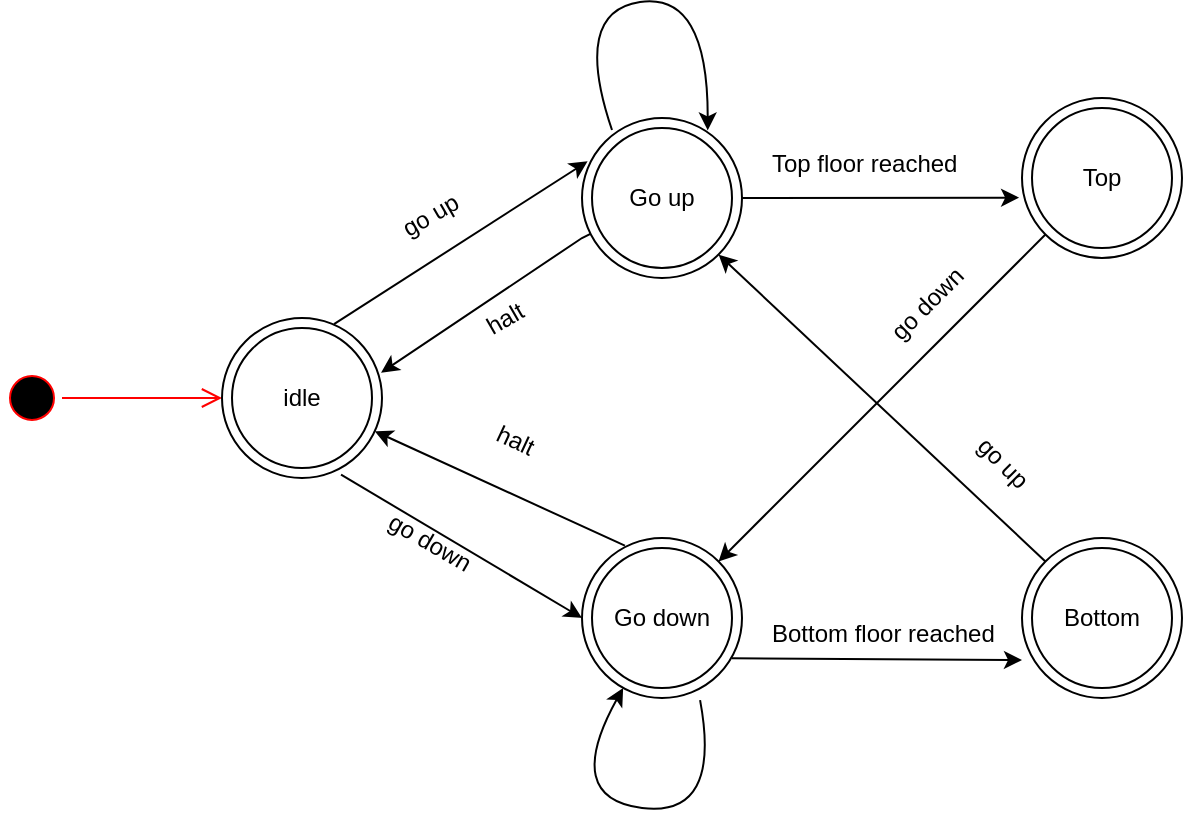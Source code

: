 <mxfile version="15.5.9" type="github">
  <diagram name="Page-1" id="58cdce13-f638-feb5-8d6f-7d28b1aa9fa0">
    <mxGraphModel dx="868" dy="468" grid="1" gridSize="10" guides="1" tooltips="1" connect="1" arrows="1" fold="1" page="1" pageScale="1" pageWidth="1100" pageHeight="850" background="none" math="0" shadow="0">
      <root>
        <mxCell id="0" />
        <mxCell id="1" parent="0" />
        <mxCell id="382b91b5511bd0f7-1" value="" style="ellipse;html=1;shape=startState;fillColor=#000000;strokeColor=#ff0000;rounded=1;shadow=0;comic=0;labelBackgroundColor=none;fontFamily=Verdana;fontSize=12;fontColor=#000000;align=center;direction=south;" parent="1" vertex="1">
          <mxGeometry x="150" y="395" width="30" height="30" as="geometry" />
        </mxCell>
        <mxCell id="2a3bc250acf0617d-9" style="edgeStyle=orthogonalEdgeStyle;html=1;labelBackgroundColor=none;endArrow=open;endSize=8;strokeColor=#ff0000;fontFamily=Verdana;fontSize=12;align=left;" parent="1" source="382b91b5511bd0f7-1" edge="1">
          <mxGeometry relative="1" as="geometry">
            <mxPoint x="260" y="410" as="targetPoint" />
          </mxGeometry>
        </mxCell>
        <mxCell id="pOz0Ra9kWPePMZy7CQo1-2" value="idle" style="ellipse;whiteSpace=wrap;html=1;aspect=fixed;" vertex="1" parent="1">
          <mxGeometry x="260" y="370" width="80" height="80" as="geometry" />
        </mxCell>
        <mxCell id="pOz0Ra9kWPePMZy7CQo1-4" value="" style="ellipse;whiteSpace=wrap;html=1;aspect=fixed;" vertex="1" parent="1">
          <mxGeometry x="440" y="270" width="80" height="80" as="geometry" />
        </mxCell>
        <mxCell id="pOz0Ra9kWPePMZy7CQo1-5" value="" style="ellipse;whiteSpace=wrap;html=1;aspect=fixed;" vertex="1" parent="1">
          <mxGeometry x="440" y="480" width="80" height="80" as="geometry" />
        </mxCell>
        <mxCell id="pOz0Ra9kWPePMZy7CQo1-6" value="" style="ellipse;whiteSpace=wrap;html=1;aspect=fixed;" vertex="1" parent="1">
          <mxGeometry x="660" y="480" width="80" height="80" as="geometry" />
        </mxCell>
        <mxCell id="pOz0Ra9kWPePMZy7CQo1-7" value="" style="ellipse;whiteSpace=wrap;html=1;aspect=fixed;" vertex="1" parent="1">
          <mxGeometry x="660" y="260" width="80" height="80" as="geometry" />
        </mxCell>
        <mxCell id="pOz0Ra9kWPePMZy7CQo1-8" value="Go up" style="ellipse;whiteSpace=wrap;html=1;aspect=fixed;" vertex="1" parent="1">
          <mxGeometry x="445" y="275" width="70" height="70" as="geometry" />
        </mxCell>
        <mxCell id="pOz0Ra9kWPePMZy7CQo1-9" value="Top" style="ellipse;whiteSpace=wrap;html=1;aspect=fixed;" vertex="1" parent="1">
          <mxGeometry x="665" y="265" width="70" height="70" as="geometry" />
        </mxCell>
        <mxCell id="pOz0Ra9kWPePMZy7CQo1-10" value="Go down" style="ellipse;whiteSpace=wrap;html=1;aspect=fixed;" vertex="1" parent="1">
          <mxGeometry x="445" y="485" width="70" height="70" as="geometry" />
        </mxCell>
        <mxCell id="pOz0Ra9kWPePMZy7CQo1-11" value="Bottom" style="ellipse;whiteSpace=wrap;html=1;aspect=fixed;" vertex="1" parent="1">
          <mxGeometry x="665" y="485" width="70" height="70" as="geometry" />
        </mxCell>
        <mxCell id="pOz0Ra9kWPePMZy7CQo1-12" value="" style="endArrow=classic;html=1;rounded=0;exitX=0.7;exitY=0.038;exitDx=0;exitDy=0;entryX=0.035;entryY=0.271;entryDx=0;entryDy=0;entryPerimeter=0;exitPerimeter=0;" edge="1" parent="1" source="pOz0Ra9kWPePMZy7CQo1-2" target="pOz0Ra9kWPePMZy7CQo1-4">
          <mxGeometry width="50" height="50" relative="1" as="geometry">
            <mxPoint x="320.284" y="345.996" as="sourcePoint" />
            <mxPoint x="431" y="291.28" as="targetPoint" />
          </mxGeometry>
        </mxCell>
        <mxCell id="pOz0Ra9kWPePMZy7CQo1-13" value="" style="endArrow=classic;html=1;rounded=0;exitX=0.744;exitY=0.979;exitDx=0;exitDy=0;exitPerimeter=0;entryX=0;entryY=0.5;entryDx=0;entryDy=0;" edge="1" parent="1" source="pOz0Ra9kWPePMZy7CQo1-2" target="pOz0Ra9kWPePMZy7CQo1-5">
          <mxGeometry width="50" height="50" relative="1" as="geometry">
            <mxPoint x="320.004" y="444.996" as="sourcePoint" />
            <mxPoint x="440" y="480" as="targetPoint" />
          </mxGeometry>
        </mxCell>
        <mxCell id="pOz0Ra9kWPePMZy7CQo1-14" value="" style="endArrow=classic;html=1;rounded=0;exitX=1;exitY=0.5;exitDx=0;exitDy=0;entryX=-0.018;entryY=0.673;entryDx=0;entryDy=0;entryPerimeter=0;" edge="1" parent="1" source="pOz0Ra9kWPePMZy7CQo1-4">
          <mxGeometry width="50" height="50" relative="1" as="geometry">
            <mxPoint x="520.004" y="300.996" as="sourcePoint" />
            <mxPoint x="658.56" y="309.84" as="targetPoint" />
          </mxGeometry>
        </mxCell>
        <mxCell id="pOz0Ra9kWPePMZy7CQo1-15" value="" style="endArrow=classic;html=1;rounded=0;exitX=1;exitY=0.5;exitDx=0;exitDy=0;entryX=0;entryY=0.763;entryDx=0;entryDy=0;entryPerimeter=0;" edge="1" parent="1" target="pOz0Ra9kWPePMZy7CQo1-6">
          <mxGeometry width="50" height="50" relative="1" as="geometry">
            <mxPoint x="515" y="540.16" as="sourcePoint" />
            <mxPoint x="653.56" y="540" as="targetPoint" />
          </mxGeometry>
        </mxCell>
        <mxCell id="pOz0Ra9kWPePMZy7CQo1-16" value="" style="endArrow=classic;html=1;rounded=0;entryX=1;entryY=0;entryDx=0;entryDy=0;" edge="1" parent="1" source="pOz0Ra9kWPePMZy7CQo1-7" target="pOz0Ra9kWPePMZy7CQo1-5">
          <mxGeometry width="50" height="50" relative="1" as="geometry">
            <mxPoint x="360" y="450" as="sourcePoint" />
            <mxPoint x="410" y="400" as="targetPoint" />
          </mxGeometry>
        </mxCell>
        <mxCell id="pOz0Ra9kWPePMZy7CQo1-17" value="" style="endArrow=classic;html=1;rounded=0;exitX=0;exitY=0;exitDx=0;exitDy=0;entryX=1;entryY=1;entryDx=0;entryDy=0;" edge="1" parent="1" source="pOz0Ra9kWPePMZy7CQo1-6" target="pOz0Ra9kWPePMZy7CQo1-4">
          <mxGeometry width="50" height="50" relative="1" as="geometry">
            <mxPoint x="360" y="450" as="sourcePoint" />
            <mxPoint x="410" y="400" as="targetPoint" />
          </mxGeometry>
        </mxCell>
        <mxCell id="pOz0Ra9kWPePMZy7CQo1-18" value="" style="endArrow=classic;html=1;rounded=0;exitX=0.268;exitY=0.048;exitDx=0;exitDy=0;exitPerimeter=0;" edge="1" parent="1" source="pOz0Ra9kWPePMZy7CQo1-5" target="pOz0Ra9kWPePMZy7CQo1-2">
          <mxGeometry width="50" height="50" relative="1" as="geometry">
            <mxPoint x="360" y="450" as="sourcePoint" />
            <mxPoint x="410" y="400" as="targetPoint" />
          </mxGeometry>
        </mxCell>
        <mxCell id="pOz0Ra9kWPePMZy7CQo1-19" value="" style="endArrow=classic;html=1;rounded=0;entryX=0.994;entryY=0.342;entryDx=0;entryDy=0;entryPerimeter=0;" edge="1" parent="1" source="pOz0Ra9kWPePMZy7CQo1-4" target="pOz0Ra9kWPePMZy7CQo1-2">
          <mxGeometry width="50" height="50" relative="1" as="geometry">
            <mxPoint x="360" y="450" as="sourcePoint" />
            <mxPoint x="370" y="365" as="targetPoint" />
            <Array as="points">
              <mxPoint x="440" y="330" />
            </Array>
          </mxGeometry>
        </mxCell>
        <mxCell id="pOz0Ra9kWPePMZy7CQo1-22" value="Bottom floor reached" style="text;html=1;strokeColor=none;fillColor=none;spacing=5;spacingTop=-20;whiteSpace=wrap;overflow=hidden;rounded=0;" vertex="1" parent="1">
          <mxGeometry x="530" y="531" width="190" height="20" as="geometry" />
        </mxCell>
        <mxCell id="pOz0Ra9kWPePMZy7CQo1-23" value="Top floor reached" style="text;html=1;strokeColor=none;fillColor=none;spacing=5;spacingTop=-20;whiteSpace=wrap;overflow=hidden;rounded=0;" vertex="1" parent="1">
          <mxGeometry x="530" y="296" width="190" height="20" as="geometry" />
        </mxCell>
        <mxCell id="pOz0Ra9kWPePMZy7CQo1-24" value="go up" style="text;html=1;strokeColor=none;fillColor=none;spacing=5;spacingTop=-20;whiteSpace=wrap;overflow=hidden;rounded=0;rotation=-30;" vertex="1" parent="1">
          <mxGeometry x="349" y="318" width="50" height="14" as="geometry" />
        </mxCell>
        <mxCell id="pOz0Ra9kWPePMZy7CQo1-26" value="go up" style="text;html=1;strokeColor=none;fillColor=none;spacing=5;spacingTop=-20;whiteSpace=wrap;overflow=hidden;rounded=0;rotation=45;" vertex="1" parent="1">
          <mxGeometry x="622" y="446" width="50" height="14" as="geometry" />
        </mxCell>
        <mxCell id="pOz0Ra9kWPePMZy7CQo1-27" value="go down" style="text;html=1;strokeColor=none;fillColor=none;spacing=5;spacingTop=-20;whiteSpace=wrap;overflow=hidden;rounded=0;rotation=30;" vertex="1" parent="1">
          <mxGeometry x="331" y="485" width="60" height="14" as="geometry" />
        </mxCell>
        <mxCell id="pOz0Ra9kWPePMZy7CQo1-30" value="halt" style="text;html=1;strokeColor=none;fillColor=none;spacing=5;spacingTop=-20;whiteSpace=wrap;overflow=hidden;rounded=0;rotation=-30;" vertex="1" parent="1">
          <mxGeometry x="391" y="367" width="50" height="14" as="geometry" />
        </mxCell>
        <mxCell id="pOz0Ra9kWPePMZy7CQo1-33" value="halt" style="text;html=1;strokeColor=none;fillColor=none;spacing=5;spacingTop=-20;whiteSpace=wrap;overflow=hidden;rounded=0;rotation=25;" vertex="1" parent="1">
          <mxGeometry x="387" y="438" width="50" height="14" as="geometry" />
        </mxCell>
        <mxCell id="pOz0Ra9kWPePMZy7CQo1-36" value="go down" style="text;html=1;strokeColor=none;fillColor=none;spacing=5;spacingTop=-20;whiteSpace=wrap;overflow=hidden;rounded=0;rotation=-45;" vertex="1" parent="1">
          <mxGeometry x="591.54" y="361.46" width="60" height="14" as="geometry" />
        </mxCell>
        <mxCell id="pOz0Ra9kWPePMZy7CQo1-39" value="" style="curved=1;endArrow=classic;html=1;rounded=0;entryX=0.723;entryY=-0.01;entryDx=0;entryDy=0;entryPerimeter=0;" edge="1" parent="1">
          <mxGeometry width="50" height="50" relative="1" as="geometry">
            <mxPoint x="455" y="276" as="sourcePoint" />
            <mxPoint x="502.84" y="276.2" as="targetPoint" />
            <Array as="points">
              <mxPoint x="435" y="217" />
              <mxPoint x="503" y="207" />
            </Array>
          </mxGeometry>
        </mxCell>
        <mxCell id="pOz0Ra9kWPePMZy7CQo1-42" value="" style="curved=1;endArrow=classic;html=1;rounded=0;exitX=0.738;exitY=1.013;exitDx=0;exitDy=0;exitPerimeter=0;" edge="1" parent="1" source="pOz0Ra9kWPePMZy7CQo1-5" target="pOz0Ra9kWPePMZy7CQo1-5">
          <mxGeometry width="50" height="50" relative="1" as="geometry">
            <mxPoint x="500" y="580" as="sourcePoint" />
            <mxPoint x="471" y="570" as="targetPoint" />
            <Array as="points">
              <mxPoint x="510" y="620" />
              <mxPoint x="430" y="610" />
            </Array>
          </mxGeometry>
        </mxCell>
        <mxCell id="pOz0Ra9kWPePMZy7CQo1-43" value="idle" style="ellipse;whiteSpace=wrap;html=1;aspect=fixed;" vertex="1" parent="1">
          <mxGeometry x="265" y="375" width="70" height="70" as="geometry" />
        </mxCell>
      </root>
    </mxGraphModel>
  </diagram>
</mxfile>
